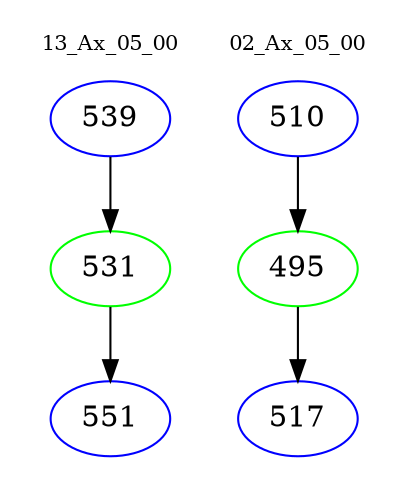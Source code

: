 digraph{
subgraph cluster_0 {
color = white
label = "13_Ax_05_00";
fontsize=10;
T0_539 [label="539", color="blue"]
T0_539 -> T0_531 [color="black"]
T0_531 [label="531", color="green"]
T0_531 -> T0_551 [color="black"]
T0_551 [label="551", color="blue"]
}
subgraph cluster_1 {
color = white
label = "02_Ax_05_00";
fontsize=10;
T1_510 [label="510", color="blue"]
T1_510 -> T1_495 [color="black"]
T1_495 [label="495", color="green"]
T1_495 -> T1_517 [color="black"]
T1_517 [label="517", color="blue"]
}
}
